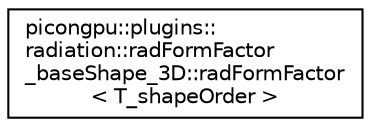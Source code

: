 digraph "Graphical Class Hierarchy"
{
 // LATEX_PDF_SIZE
  edge [fontname="Helvetica",fontsize="10",labelfontname="Helvetica",labelfontsize="10"];
  node [fontname="Helvetica",fontsize="10",shape=record];
  rankdir="LR";
  Node0 [label="picongpu::plugins::\lradiation::radFormFactor\l_baseShape_3D::radFormFactor\l\< T_shapeOrder \>",height=0.2,width=0.4,color="black", fillcolor="white", style="filled",URL="$structpicongpu_1_1plugins_1_1radiation_1_1rad_form_factor__base_shape__3_d_1_1rad_form_factor.html",tooltip="general form factor class of discrete charge distribution of PIC particle shape of order T_shapeOrder"];
}
